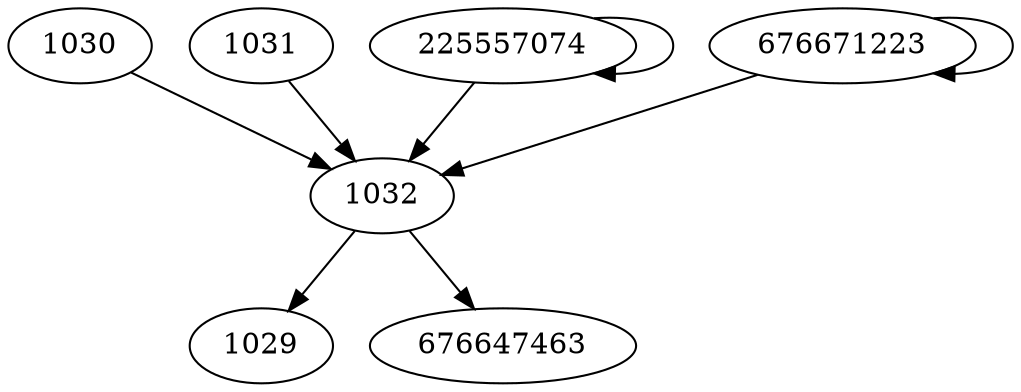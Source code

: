 digraph  {
1029;
1030;
676647463;
1031;
1032;
225557074;
676671223;
1030 -> 1032;
1031 -> 1032;
1032 -> 676647463;
1032 -> 1029;
225557074 -> 1032;
225557074 -> 225557074;
676671223 -> 1032;
676671223 -> 676671223;
}
